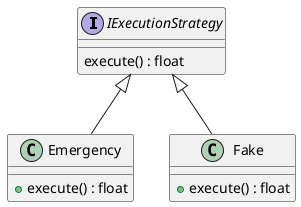 @startuml
interface IExecutionStrategy {
    execute() : float
}
class Emergency {
    + execute() : float
}
class Fake {
    + execute() : float
}
IExecutionStrategy <|-- Emergency
IExecutionStrategy <|-- Fake
@enduml
